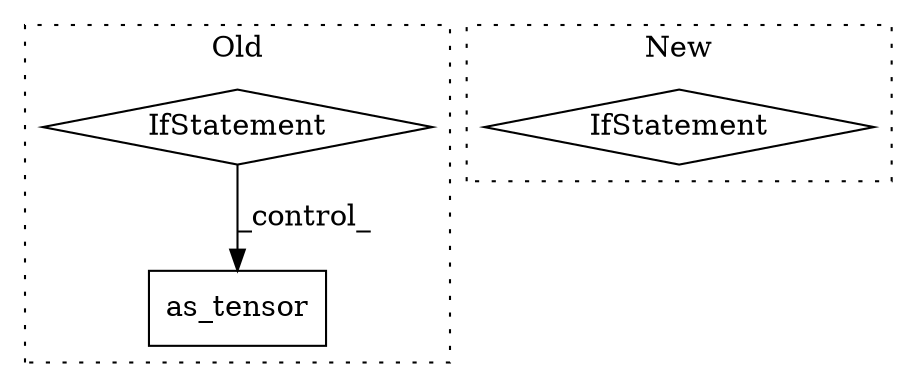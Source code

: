 digraph G {
subgraph cluster0 {
1 [label="as_tensor" a="32" s="4430,4456" l="10,1" shape="box"];
3 [label="IfStatement" a="25" s="4415" l="3" shape="diamond"];
label = "Old";
style="dotted";
}
subgraph cluster1 {
2 [label="IfStatement" a="25" s="4455,4473" l="4,2" shape="diamond"];
label = "New";
style="dotted";
}
3 -> 1 [label="_control_"];
}